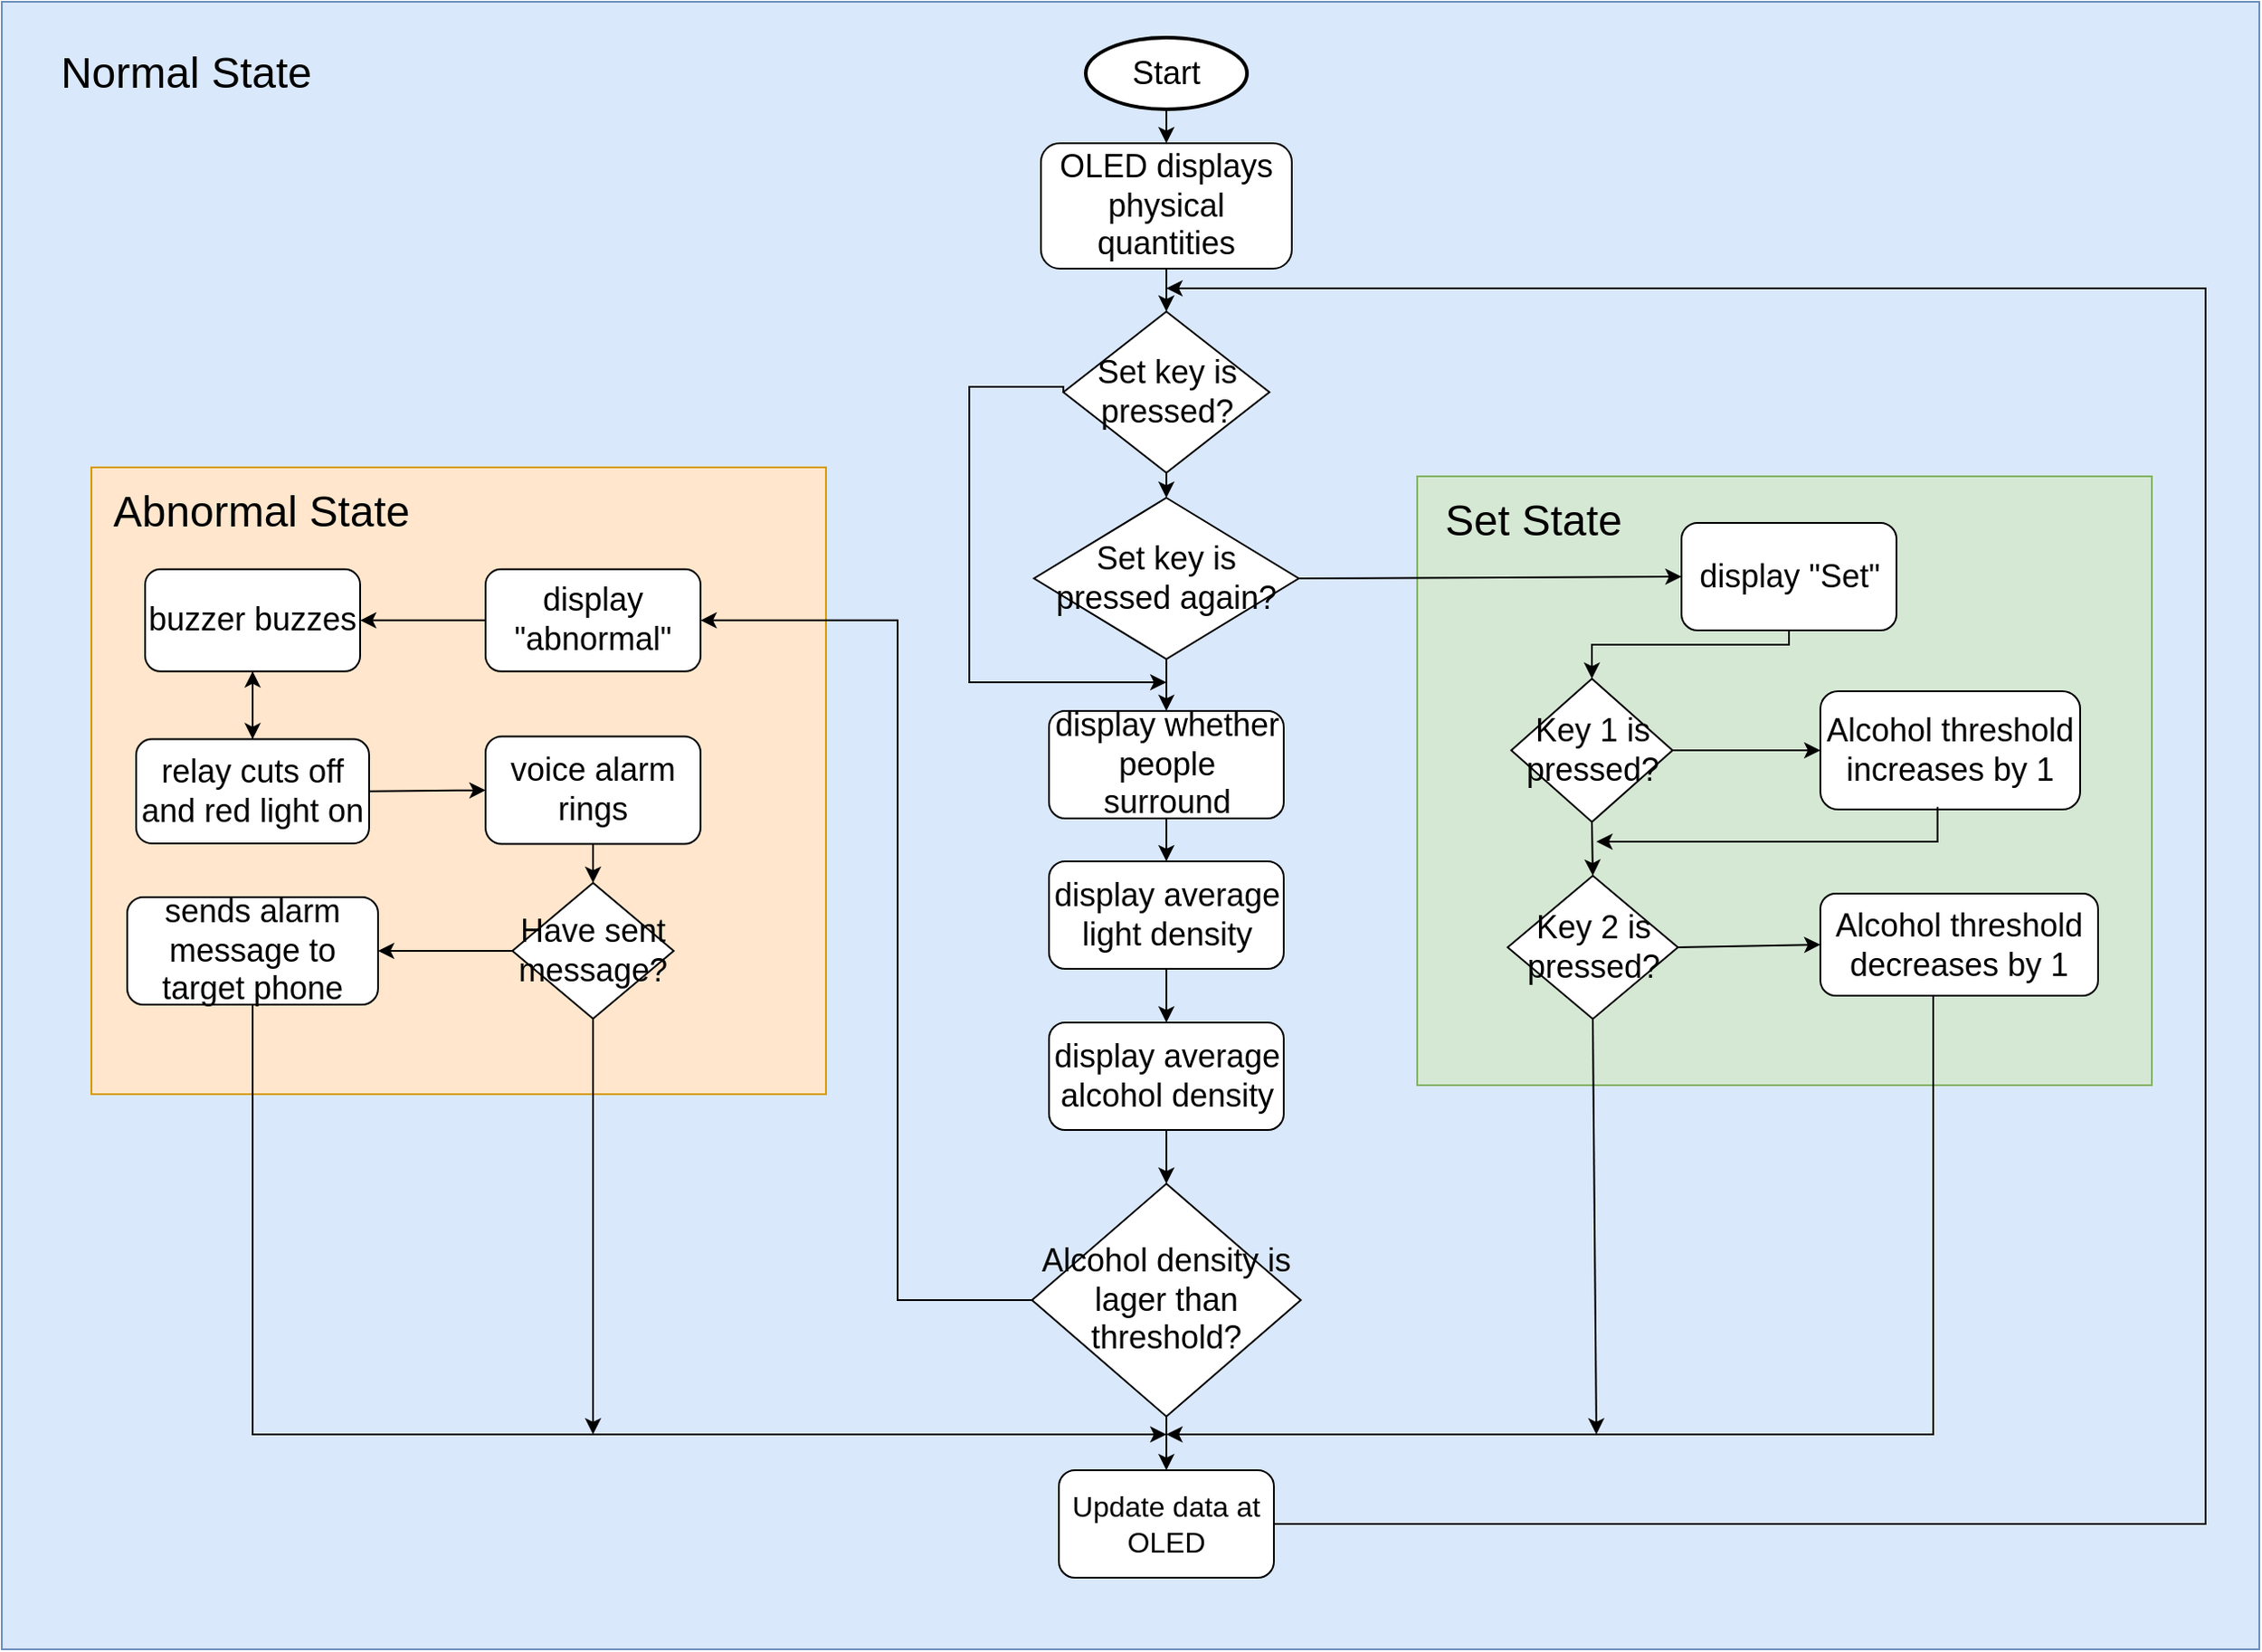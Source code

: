 <mxfile version="21.2.8" type="github">
  <diagram id="C5RBs43oDa-KdzZeNtuy" name="Page-1">
    <mxGraphModel dx="2327" dy="-396" grid="1" gridSize="10" guides="1" tooltips="1" connect="1" arrows="1" fold="1" page="1" pageScale="1" pageWidth="827" pageHeight="1169" math="0" shadow="0">
      <root>
        <mxCell id="WIyWlLk6GJQsqaUBKTNV-0" />
        <mxCell id="WIyWlLk6GJQsqaUBKTNV-1" parent="WIyWlLk6GJQsqaUBKTNV-0" />
        <mxCell id="Y0dImnukWvkpnwRvtKVF-49" value="" style="rounded=0;whiteSpace=wrap;html=1;fillColor=#dae8fc;strokeColor=#6c8ebf;fontSize=16;" vertex="1" parent="WIyWlLk6GJQsqaUBKTNV-1">
          <mxGeometry x="-516" y="1340" width="1260" height="920" as="geometry" />
        </mxCell>
        <mxCell id="Y0dImnukWvkpnwRvtKVF-50" value="" style="group;fillColor=#ffe6cc;strokeColor=#d79b00;fontSize=20;html=1;" vertex="1" connectable="0" parent="WIyWlLk6GJQsqaUBKTNV-1">
          <mxGeometry x="-466" y="1600" width="410" height="350" as="geometry" />
        </mxCell>
        <mxCell id="Y0dImnukWvkpnwRvtKVF-28" value="&lt;font style=&quot;font-size: 24px;&quot;&gt;Abnormal State&lt;/font&gt;" style="text;html=1;strokeColor=none;fillColor=none;align=center;verticalAlign=middle;whiteSpace=wrap;rounded=0;container=0;fontSize=24;" vertex="1" parent="Y0dImnukWvkpnwRvtKVF-50">
          <mxGeometry x="10" y="9.49" width="170" height="30.51" as="geometry" />
        </mxCell>
        <mxCell id="Y0dImnukWvkpnwRvtKVF-31" value="display &quot;abnormal&quot;" style="rounded=1;whiteSpace=wrap;html=1;container=0;fontSize=18;" vertex="1" parent="Y0dImnukWvkpnwRvtKVF-50">
          <mxGeometry x="220" y="56.923" width="120" height="56.923" as="geometry" />
        </mxCell>
        <mxCell id="Y0dImnukWvkpnwRvtKVF-32" value="buzzer buzzes" style="rounded=1;whiteSpace=wrap;html=1;container=0;fontSize=18;" vertex="1" parent="Y0dImnukWvkpnwRvtKVF-50">
          <mxGeometry x="30" y="56.923" width="120" height="56.923" as="geometry" />
        </mxCell>
        <mxCell id="Y0dImnukWvkpnwRvtKVF-111" value="" style="edgeStyle=orthogonalEdgeStyle;rounded=0;orthogonalLoop=1;jettySize=auto;html=1;" edge="1" parent="Y0dImnukWvkpnwRvtKVF-50" source="Y0dImnukWvkpnwRvtKVF-33" target="Y0dImnukWvkpnwRvtKVF-32">
          <mxGeometry relative="1" as="geometry" />
        </mxCell>
        <mxCell id="Y0dImnukWvkpnwRvtKVF-33" value="relay cuts off and red light on" style="rounded=1;whiteSpace=wrap;html=1;container=0;fontSize=18;" vertex="1" parent="Y0dImnukWvkpnwRvtKVF-50">
          <mxGeometry x="25" y="151.79" width="130" height="58.21" as="geometry" />
        </mxCell>
        <mxCell id="Y0dImnukWvkpnwRvtKVF-34" value="&lt;font style=&quot;font-size: 18px;&quot;&gt;sends alarm message to target phone&lt;/font&gt;" style="rounded=1;whiteSpace=wrap;html=1;container=0;fontSize=16;" vertex="1" parent="Y0dImnukWvkpnwRvtKVF-50">
          <mxGeometry x="20" y="240" width="140" height="60" as="geometry" />
        </mxCell>
        <mxCell id="Y0dImnukWvkpnwRvtKVF-35" value="&lt;font style=&quot;font-size: 18px;&quot;&gt;Have sent message?&lt;/font&gt;" style="rhombus;whiteSpace=wrap;html=1;container=0;fontSize=16;" vertex="1" parent="Y0dImnukWvkpnwRvtKVF-50">
          <mxGeometry x="235" y="231.998" width="90" height="75.897" as="geometry" />
        </mxCell>
        <mxCell id="Y0dImnukWvkpnwRvtKVF-48" value="&lt;font style=&quot;font-size: 18px;&quot;&gt;voice alarm rings&lt;/font&gt;" style="rounded=1;whiteSpace=wrap;html=1;container=0;fontSize=16;" vertex="1" parent="Y0dImnukWvkpnwRvtKVF-50">
          <mxGeometry x="220" y="150.26" width="120" height="60" as="geometry" />
        </mxCell>
        <mxCell id="Y0dImnukWvkpnwRvtKVF-94" value="" style="endArrow=classic;html=1;rounded=0;entryX=1;entryY=0.5;entryDx=0;entryDy=0;exitX=0;exitY=0.5;exitDx=0;exitDy=0;" edge="1" parent="Y0dImnukWvkpnwRvtKVF-50" source="Y0dImnukWvkpnwRvtKVF-31" target="Y0dImnukWvkpnwRvtKVF-32">
          <mxGeometry width="50" height="50" relative="1" as="geometry">
            <mxPoint x="330" y="240" as="sourcePoint" />
            <mxPoint x="380" y="190" as="targetPoint" />
          </mxGeometry>
        </mxCell>
        <mxCell id="Y0dImnukWvkpnwRvtKVF-95" value="" style="endArrow=classic;html=1;rounded=0;entryX=0.5;entryY=0;entryDx=0;entryDy=0;exitX=0.5;exitY=1;exitDx=0;exitDy=0;" edge="1" parent="Y0dImnukWvkpnwRvtKVF-50" source="Y0dImnukWvkpnwRvtKVF-32" target="Y0dImnukWvkpnwRvtKVF-33">
          <mxGeometry width="50" height="50" relative="1" as="geometry">
            <mxPoint x="310" y="250" as="sourcePoint" />
            <mxPoint x="360" y="200" as="targetPoint" />
          </mxGeometry>
        </mxCell>
        <mxCell id="Y0dImnukWvkpnwRvtKVF-96" value="" style="endArrow=classic;html=1;rounded=0;exitX=1;exitY=0.5;exitDx=0;exitDy=0;entryX=0;entryY=0.5;entryDx=0;entryDy=0;" edge="1" parent="Y0dImnukWvkpnwRvtKVF-50" source="Y0dImnukWvkpnwRvtKVF-33" target="Y0dImnukWvkpnwRvtKVF-48">
          <mxGeometry width="50" height="50" relative="1" as="geometry">
            <mxPoint x="180" y="230" as="sourcePoint" />
            <mxPoint x="230" y="180" as="targetPoint" />
          </mxGeometry>
        </mxCell>
        <mxCell id="Y0dImnukWvkpnwRvtKVF-97" value="" style="endArrow=classic;html=1;rounded=0;exitX=0.5;exitY=1;exitDx=0;exitDy=0;entryX=0.5;entryY=0;entryDx=0;entryDy=0;" edge="1" parent="Y0dImnukWvkpnwRvtKVF-50" source="Y0dImnukWvkpnwRvtKVF-48" target="Y0dImnukWvkpnwRvtKVF-35">
          <mxGeometry width="50" height="50" relative="1" as="geometry">
            <mxPoint x="340" y="280" as="sourcePoint" />
            <mxPoint x="390" y="230" as="targetPoint" />
          </mxGeometry>
        </mxCell>
        <mxCell id="Y0dImnukWvkpnwRvtKVF-99" value="" style="endArrow=classic;html=1;rounded=0;entryX=1;entryY=0.5;entryDx=0;entryDy=0;exitX=0;exitY=0.5;exitDx=0;exitDy=0;" edge="1" parent="Y0dImnukWvkpnwRvtKVF-50" source="Y0dImnukWvkpnwRvtKVF-35" target="Y0dImnukWvkpnwRvtKVF-34">
          <mxGeometry width="50" height="50" relative="1" as="geometry">
            <mxPoint x="170" y="320" as="sourcePoint" />
            <mxPoint x="220" y="270" as="targetPoint" />
          </mxGeometry>
        </mxCell>
        <mxCell id="Y0dImnukWvkpnwRvtKVF-51" value="&lt;font style=&quot;font-size: 24px;&quot;&gt;Normal State&lt;/font&gt;" style="text;html=1;strokeColor=none;fillColor=none;align=center;verticalAlign=middle;whiteSpace=wrap;rounded=0;fontSize=24;" vertex="1" parent="WIyWlLk6GJQsqaUBKTNV-1">
          <mxGeometry x="-486" y="1355" width="146" height="50" as="geometry" />
        </mxCell>
        <mxCell id="Y0dImnukWvkpnwRvtKVF-53" value="Start" style="strokeWidth=2;html=1;shape=mxgraph.flowchart.start_1;whiteSpace=wrap;fontSize=18;" vertex="1" parent="WIyWlLk6GJQsqaUBKTNV-1">
          <mxGeometry x="89" y="1360" width="90" height="40" as="geometry" />
        </mxCell>
        <mxCell id="Y0dImnukWvkpnwRvtKVF-54" value="Set key is pressed?" style="rhombus;whiteSpace=wrap;html=1;fontSize=18;" vertex="1" parent="WIyWlLk6GJQsqaUBKTNV-1">
          <mxGeometry x="76.5" y="1513" width="115" height="90" as="geometry" />
        </mxCell>
        <mxCell id="Y0dImnukWvkpnwRvtKVF-58" value="OLED displays physical quantities" style="rounded=1;whiteSpace=wrap;html=1;fontSize=18;" vertex="1" parent="WIyWlLk6GJQsqaUBKTNV-1">
          <mxGeometry x="64" y="1419" width="140" height="70" as="geometry" />
        </mxCell>
        <mxCell id="Y0dImnukWvkpnwRvtKVF-59" value="" style="group;fontSize=16;html=1;" vertex="1" connectable="0" parent="WIyWlLk6GJQsqaUBKTNV-1">
          <mxGeometry x="274" y="1605" width="410" height="340" as="geometry" />
        </mxCell>
        <mxCell id="Y0dImnukWvkpnwRvtKVF-36" value="" style="rounded=0;whiteSpace=wrap;html=1;fillColor=#d5e8d4;strokeColor=#82b366;container=0;fontSize=16;" vertex="1" parent="Y0dImnukWvkpnwRvtKVF-59">
          <mxGeometry width="410" height="340" as="geometry" />
        </mxCell>
        <mxCell id="Y0dImnukWvkpnwRvtKVF-37" value="&lt;font style=&quot;font-size: 24px;&quot;&gt;Set State&lt;/font&gt;" style="text;html=1;strokeColor=none;fillColor=none;align=center;verticalAlign=middle;whiteSpace=wrap;rounded=0;container=0;fontSize=16;" vertex="1" parent="Y0dImnukWvkpnwRvtKVF-59">
          <mxGeometry x="10" y="10" width="110" height="30" as="geometry" />
        </mxCell>
        <mxCell id="Y0dImnukWvkpnwRvtKVF-38" value="&lt;font style=&quot;font-size: 18px;&quot;&gt;display &quot;Set&quot;&lt;/font&gt;" style="rounded=1;whiteSpace=wrap;html=1;container=0;fontSize=16;" vertex="1" parent="Y0dImnukWvkpnwRvtKVF-59">
          <mxGeometry x="147.5" y="26" width="120" height="60" as="geometry" />
        </mxCell>
        <mxCell id="Y0dImnukWvkpnwRvtKVF-43" value="&lt;font style=&quot;font-size: 18px;&quot;&gt;Key 1 is pressed?&lt;/font&gt;" style="rhombus;whiteSpace=wrap;html=1;container=0;fontSize=16;" vertex="1" parent="Y0dImnukWvkpnwRvtKVF-59">
          <mxGeometry x="52.5" y="113" width="90" height="80" as="geometry" />
        </mxCell>
        <mxCell id="Y0dImnukWvkpnwRvtKVF-44" value="&lt;font style=&quot;font-size: 18px;&quot;&gt;Alcohol threshold increases by 1&lt;/font&gt;" style="rounded=1;whiteSpace=wrap;html=1;container=0;fontSize=16;" vertex="1" parent="Y0dImnukWvkpnwRvtKVF-59">
          <mxGeometry x="225" y="120" width="145" height="66" as="geometry" />
        </mxCell>
        <mxCell id="Y0dImnukWvkpnwRvtKVF-45" value="&lt;font style=&quot;font-size: 18px;&quot;&gt;Key 2 is pressed?&lt;/font&gt;" style="rhombus;whiteSpace=wrap;html=1;container=0;fontSize=16;" vertex="1" parent="Y0dImnukWvkpnwRvtKVF-59">
          <mxGeometry x="50.5" y="223" width="95" height="80" as="geometry" />
        </mxCell>
        <mxCell id="Y0dImnukWvkpnwRvtKVF-46" value="&lt;font style=&quot;font-size: 18px;&quot;&gt;Alcohol threshold decreases by 1&lt;/font&gt;" style="rounded=1;whiteSpace=wrap;html=1;container=0;fontSize=16;" vertex="1" parent="Y0dImnukWvkpnwRvtKVF-59">
          <mxGeometry x="225" y="233" width="155" height="57" as="geometry" />
        </mxCell>
        <mxCell id="Y0dImnukWvkpnwRvtKVF-102" value="" style="endArrow=classic;html=1;rounded=0;exitX=0.5;exitY=1;exitDx=0;exitDy=0;entryX=0.5;entryY=0;entryDx=0;entryDy=0;edgeStyle=orthogonalEdgeStyle;" edge="1" parent="Y0dImnukWvkpnwRvtKVF-59" source="Y0dImnukWvkpnwRvtKVF-38" target="Y0dImnukWvkpnwRvtKVF-43">
          <mxGeometry width="50" height="50" relative="1" as="geometry">
            <mxPoint x="180" y="214" as="sourcePoint" />
            <mxPoint x="230" y="164" as="targetPoint" />
            <Array as="points">
              <mxPoint x="208" y="94" />
              <mxPoint x="98" y="94" />
            </Array>
          </mxGeometry>
        </mxCell>
        <mxCell id="Y0dImnukWvkpnwRvtKVF-103" value="" style="endArrow=classic;html=1;rounded=0;entryX=0;entryY=0.5;entryDx=0;entryDy=0;exitX=1;exitY=0.5;exitDx=0;exitDy=0;" edge="1" parent="Y0dImnukWvkpnwRvtKVF-59" source="Y0dImnukWvkpnwRvtKVF-43" target="Y0dImnukWvkpnwRvtKVF-44">
          <mxGeometry width="50" height="50" relative="1" as="geometry">
            <mxPoint x="130" y="204" as="sourcePoint" />
            <mxPoint x="180" y="154" as="targetPoint" />
          </mxGeometry>
        </mxCell>
        <mxCell id="Y0dImnukWvkpnwRvtKVF-104" value="" style="endArrow=classic;html=1;rounded=0;exitX=0.5;exitY=1;exitDx=0;exitDy=0;entryX=0.5;entryY=0;entryDx=0;entryDy=0;" edge="1" parent="Y0dImnukWvkpnwRvtKVF-59" source="Y0dImnukWvkpnwRvtKVF-43" target="Y0dImnukWvkpnwRvtKVF-45">
          <mxGeometry width="50" height="50" relative="1" as="geometry">
            <mxPoint x="160" y="234" as="sourcePoint" />
            <mxPoint x="210" y="184" as="targetPoint" />
          </mxGeometry>
        </mxCell>
        <mxCell id="Y0dImnukWvkpnwRvtKVF-105" value="" style="endArrow=classic;html=1;rounded=0;exitX=0.451;exitY=0.98;exitDx=0;exitDy=0;exitPerimeter=0;edgeStyle=orthogonalEdgeStyle;" edge="1" parent="Y0dImnukWvkpnwRvtKVF-59" source="Y0dImnukWvkpnwRvtKVF-44">
          <mxGeometry width="50" height="50" relative="1" as="geometry">
            <mxPoint x="180" y="274" as="sourcePoint" />
            <mxPoint x="100" y="204" as="targetPoint" />
            <Array as="points">
              <mxPoint x="281" y="204" />
              <mxPoint x="100" y="204" />
            </Array>
          </mxGeometry>
        </mxCell>
        <mxCell id="Y0dImnukWvkpnwRvtKVF-106" value="" style="endArrow=classic;html=1;rounded=0;exitX=1;exitY=0.5;exitDx=0;exitDy=0;entryX=0;entryY=0.5;entryDx=0;entryDy=0;" edge="1" parent="Y0dImnukWvkpnwRvtKVF-59" source="Y0dImnukWvkpnwRvtKVF-45" target="Y0dImnukWvkpnwRvtKVF-46">
          <mxGeometry width="50" height="50" relative="1" as="geometry">
            <mxPoint x="200" y="424" as="sourcePoint" />
            <mxPoint x="250" y="374" as="targetPoint" />
          </mxGeometry>
        </mxCell>
        <mxCell id="Y0dImnukWvkpnwRvtKVF-61" value="display whether people surround" style="rounded=1;whiteSpace=wrap;html=1;fontSize=18;" vertex="1" parent="WIyWlLk6GJQsqaUBKTNV-1">
          <mxGeometry x="68.5" y="1736" width="131" height="60" as="geometry" />
        </mxCell>
        <mxCell id="Y0dImnukWvkpnwRvtKVF-62" value="display average light density" style="rounded=1;whiteSpace=wrap;html=1;fontSize=18;" vertex="1" parent="WIyWlLk6GJQsqaUBKTNV-1">
          <mxGeometry x="68.5" y="1820" width="131" height="60" as="geometry" />
        </mxCell>
        <mxCell id="Y0dImnukWvkpnwRvtKVF-63" value="display average alcohol density" style="rounded=1;whiteSpace=wrap;html=1;fontSize=18;" vertex="1" parent="WIyWlLk6GJQsqaUBKTNV-1">
          <mxGeometry x="68.51" y="1910" width="131" height="60" as="geometry" />
        </mxCell>
        <mxCell id="Y0dImnukWvkpnwRvtKVF-73" value="Alcohol density is lager than threshold?" style="rhombus;whiteSpace=wrap;html=1;fontSize=18;" vertex="1" parent="WIyWlLk6GJQsqaUBKTNV-1">
          <mxGeometry x="59" y="2000" width="150" height="130" as="geometry" />
        </mxCell>
        <mxCell id="Y0dImnukWvkpnwRvtKVF-74" value="Set key is pressed again?" style="rhombus;whiteSpace=wrap;html=1;fontSize=18;" vertex="1" parent="WIyWlLk6GJQsqaUBKTNV-1">
          <mxGeometry x="60.13" y="1617" width="147.75" height="90" as="geometry" />
        </mxCell>
        <mxCell id="Y0dImnukWvkpnwRvtKVF-78" value="Update data at OLED" style="rounded=1;whiteSpace=wrap;html=1;fontSize=16;" vertex="1" parent="WIyWlLk6GJQsqaUBKTNV-1">
          <mxGeometry x="74.01" y="2160" width="120" height="60" as="geometry" />
        </mxCell>
        <mxCell id="Y0dImnukWvkpnwRvtKVF-81" value="" style="endArrow=classic;html=1;rounded=0;exitX=0.5;exitY=1;exitDx=0;exitDy=0;exitPerimeter=0;entryX=0.5;entryY=0;entryDx=0;entryDy=0;" edge="1" parent="WIyWlLk6GJQsqaUBKTNV-1" source="Y0dImnukWvkpnwRvtKVF-53" target="Y0dImnukWvkpnwRvtKVF-58">
          <mxGeometry width="50" height="50" relative="1" as="geometry">
            <mxPoint x="129" y="1300" as="sourcePoint" />
            <mxPoint x="179" y="1250" as="targetPoint" />
          </mxGeometry>
        </mxCell>
        <mxCell id="Y0dImnukWvkpnwRvtKVF-82" value="" style="endArrow=classic;html=1;rounded=0;exitX=0.5;exitY=1;exitDx=0;exitDy=0;entryX=0.5;entryY=0;entryDx=0;entryDy=0;" edge="1" parent="WIyWlLk6GJQsqaUBKTNV-1" source="Y0dImnukWvkpnwRvtKVF-58" target="Y0dImnukWvkpnwRvtKVF-54">
          <mxGeometry width="50" height="50" relative="1" as="geometry">
            <mxPoint x="234" y="1520" as="sourcePoint" />
            <mxPoint x="284" y="1470" as="targetPoint" />
          </mxGeometry>
        </mxCell>
        <mxCell id="Y0dImnukWvkpnwRvtKVF-83" value="" style="endArrow=classic;html=1;rounded=0;exitX=0.5;exitY=1;exitDx=0;exitDy=0;entryX=0.5;entryY=0;entryDx=0;entryDy=0;" edge="1" parent="WIyWlLk6GJQsqaUBKTNV-1" source="Y0dImnukWvkpnwRvtKVF-54" target="Y0dImnukWvkpnwRvtKVF-74">
          <mxGeometry width="50" height="50" relative="1" as="geometry">
            <mxPoint x="-6" y="1650" as="sourcePoint" />
            <mxPoint x="44" y="1600" as="targetPoint" />
          </mxGeometry>
        </mxCell>
        <mxCell id="Y0dImnukWvkpnwRvtKVF-84" value="" style="endArrow=classic;html=1;rounded=0;exitX=0.5;exitY=1;exitDx=0;exitDy=0;entryX=0.5;entryY=0;entryDx=0;entryDy=0;" edge="1" parent="WIyWlLk6GJQsqaUBKTNV-1" source="Y0dImnukWvkpnwRvtKVF-74" target="Y0dImnukWvkpnwRvtKVF-61">
          <mxGeometry width="50" height="50" relative="1" as="geometry">
            <mxPoint x="244" y="1680" as="sourcePoint" />
            <mxPoint x="294" y="1630" as="targetPoint" />
          </mxGeometry>
        </mxCell>
        <mxCell id="Y0dImnukWvkpnwRvtKVF-85" value="" style="endArrow=classic;html=1;rounded=0;exitX=0.5;exitY=1;exitDx=0;exitDy=0;entryX=0.5;entryY=0;entryDx=0;entryDy=0;" edge="1" parent="WIyWlLk6GJQsqaUBKTNV-1" source="Y0dImnukWvkpnwRvtKVF-61" target="Y0dImnukWvkpnwRvtKVF-62">
          <mxGeometry width="50" height="50" relative="1" as="geometry">
            <mxPoint x="234" y="1950" as="sourcePoint" />
            <mxPoint x="284" y="1900" as="targetPoint" />
          </mxGeometry>
        </mxCell>
        <mxCell id="Y0dImnukWvkpnwRvtKVF-86" value="" style="endArrow=classic;html=1;rounded=0;exitX=0.5;exitY=1;exitDx=0;exitDy=0;entryX=0.5;entryY=0;entryDx=0;entryDy=0;" edge="1" parent="WIyWlLk6GJQsqaUBKTNV-1" source="Y0dImnukWvkpnwRvtKVF-62" target="Y0dImnukWvkpnwRvtKVF-63">
          <mxGeometry width="50" height="50" relative="1" as="geometry">
            <mxPoint x="234" y="1850" as="sourcePoint" />
            <mxPoint x="284" y="1800" as="targetPoint" />
          </mxGeometry>
        </mxCell>
        <mxCell id="Y0dImnukWvkpnwRvtKVF-87" value="" style="endArrow=classic;html=1;rounded=0;exitX=0.5;exitY=1;exitDx=0;exitDy=0;entryX=0.5;entryY=0;entryDx=0;entryDy=0;" edge="1" parent="WIyWlLk6GJQsqaUBKTNV-1" source="Y0dImnukWvkpnwRvtKVF-63" target="Y0dImnukWvkpnwRvtKVF-73">
          <mxGeometry width="50" height="50" relative="1" as="geometry">
            <mxPoint x="214" y="2030" as="sourcePoint" />
            <mxPoint x="264" y="1980" as="targetPoint" />
          </mxGeometry>
        </mxCell>
        <mxCell id="Y0dImnukWvkpnwRvtKVF-88" value="" style="endArrow=classic;html=1;rounded=0;exitX=0.5;exitY=1;exitDx=0;exitDy=0;entryX=0.5;entryY=0;entryDx=0;entryDy=0;" edge="1" parent="WIyWlLk6GJQsqaUBKTNV-1" source="Y0dImnukWvkpnwRvtKVF-73" target="Y0dImnukWvkpnwRvtKVF-78">
          <mxGeometry width="50" height="50" relative="1" as="geometry">
            <mxPoint x="254" y="2210" as="sourcePoint" />
            <mxPoint x="304" y="2160" as="targetPoint" />
          </mxGeometry>
        </mxCell>
        <mxCell id="Y0dImnukWvkpnwRvtKVF-91" value="" style="endArrow=classic;html=1;rounded=0;exitX=0;exitY=0.5;exitDx=0;exitDy=0;edgeStyle=orthogonalEdgeStyle;" edge="1" parent="WIyWlLk6GJQsqaUBKTNV-1" source="Y0dImnukWvkpnwRvtKVF-54">
          <mxGeometry width="50" height="50" relative="1" as="geometry">
            <mxPoint x="-16" y="1770" as="sourcePoint" />
            <mxPoint x="134" y="1720" as="targetPoint" />
            <Array as="points">
              <mxPoint x="24" y="1555" />
              <mxPoint x="24" y="1720" />
            </Array>
          </mxGeometry>
        </mxCell>
        <mxCell id="Y0dImnukWvkpnwRvtKVF-92" value="" style="endArrow=classic;html=1;rounded=0;entryX=0;entryY=0.5;entryDx=0;entryDy=0;exitX=1;exitY=0.5;exitDx=0;exitDy=0;" edge="1" parent="WIyWlLk6GJQsqaUBKTNV-1" source="Y0dImnukWvkpnwRvtKVF-74" target="Y0dImnukWvkpnwRvtKVF-38">
          <mxGeometry width="50" height="50" relative="1" as="geometry">
            <mxPoint x="204" y="1740" as="sourcePoint" />
            <mxPoint x="254" y="1690" as="targetPoint" />
          </mxGeometry>
        </mxCell>
        <mxCell id="Y0dImnukWvkpnwRvtKVF-93" value="" style="endArrow=classic;html=1;rounded=0;exitX=0;exitY=0.5;exitDx=0;exitDy=0;entryX=1;entryY=0.5;entryDx=0;entryDy=0;edgeStyle=orthogonalEdgeStyle;" edge="1" parent="WIyWlLk6GJQsqaUBKTNV-1" source="Y0dImnukWvkpnwRvtKVF-73" target="Y0dImnukWvkpnwRvtKVF-31">
          <mxGeometry width="50" height="50" relative="1" as="geometry">
            <mxPoint x="-36" y="2050" as="sourcePoint" />
            <mxPoint x="-86" y="1940" as="targetPoint" />
            <Array as="points">
              <mxPoint x="-16" y="2065" />
              <mxPoint x="-16" y="1685" />
            </Array>
          </mxGeometry>
        </mxCell>
        <mxCell id="Y0dImnukWvkpnwRvtKVF-100" value="" style="endArrow=classic;html=1;rounded=0;exitX=0.5;exitY=1;exitDx=0;exitDy=0;edgeStyle=orthogonalEdgeStyle;" edge="1" parent="WIyWlLk6GJQsqaUBKTNV-1" source="Y0dImnukWvkpnwRvtKVF-34">
          <mxGeometry width="50" height="50" relative="1" as="geometry">
            <mxPoint x="-256" y="2050" as="sourcePoint" />
            <mxPoint x="134" y="2140" as="targetPoint" />
            <Array as="points">
              <mxPoint x="-376" y="2140" />
            </Array>
          </mxGeometry>
        </mxCell>
        <mxCell id="Y0dImnukWvkpnwRvtKVF-101" value="" style="endArrow=classic;html=1;rounded=0;exitX=0.5;exitY=1;exitDx=0;exitDy=0;" edge="1" parent="WIyWlLk6GJQsqaUBKTNV-1" source="Y0dImnukWvkpnwRvtKVF-35">
          <mxGeometry width="50" height="50" relative="1" as="geometry">
            <mxPoint x="-216" y="2060" as="sourcePoint" />
            <mxPoint x="-186" y="2140" as="targetPoint" />
          </mxGeometry>
        </mxCell>
        <mxCell id="Y0dImnukWvkpnwRvtKVF-107" value="" style="endArrow=classic;html=1;rounded=0;exitX=0.5;exitY=1;exitDx=0;exitDy=0;edgeStyle=orthogonalEdgeStyle;" edge="1" parent="WIyWlLk6GJQsqaUBKTNV-1" source="Y0dImnukWvkpnwRvtKVF-46">
          <mxGeometry width="50" height="50" relative="1" as="geometry">
            <mxPoint x="534" y="2060" as="sourcePoint" />
            <mxPoint x="134" y="2140" as="targetPoint" />
            <Array as="points">
              <mxPoint x="562" y="2140" />
            </Array>
          </mxGeometry>
        </mxCell>
        <mxCell id="Y0dImnukWvkpnwRvtKVF-108" value="" style="endArrow=classic;html=1;rounded=0;exitX=0.5;exitY=1;exitDx=0;exitDy=0;" edge="1" parent="WIyWlLk6GJQsqaUBKTNV-1" source="Y0dImnukWvkpnwRvtKVF-45">
          <mxGeometry width="50" height="50" relative="1" as="geometry">
            <mxPoint x="344" y="2090" as="sourcePoint" />
            <mxPoint x="374" y="2140" as="targetPoint" />
          </mxGeometry>
        </mxCell>
        <mxCell id="Y0dImnukWvkpnwRvtKVF-109" value="" style="endArrow=classic;html=1;rounded=0;exitX=1;exitY=0.5;exitDx=0;exitDy=0;edgeStyle=elbowEdgeStyle;" edge="1" parent="WIyWlLk6GJQsqaUBKTNV-1" source="Y0dImnukWvkpnwRvtKVF-78">
          <mxGeometry width="50" height="50" relative="1" as="geometry">
            <mxPoint x="264" y="2260" as="sourcePoint" />
            <mxPoint x="134" y="1500" as="targetPoint" />
            <Array as="points">
              <mxPoint x="714" y="1610" />
            </Array>
          </mxGeometry>
        </mxCell>
      </root>
    </mxGraphModel>
  </diagram>
</mxfile>
